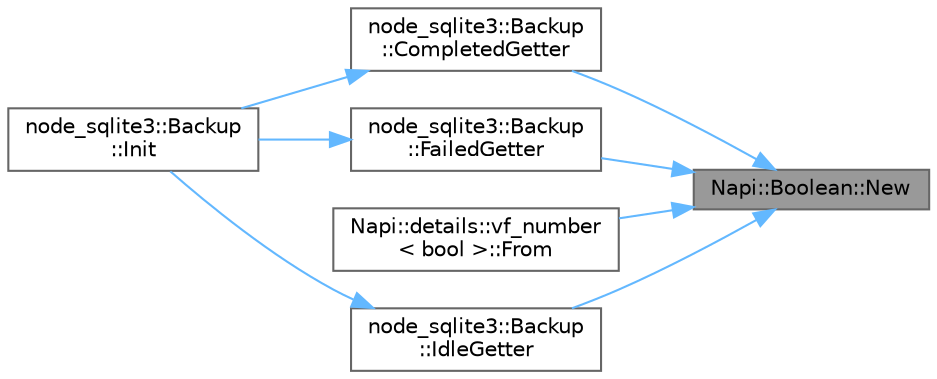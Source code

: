 digraph "Napi::Boolean::New"
{
 // LATEX_PDF_SIZE
  bgcolor="transparent";
  edge [fontname=Helvetica,fontsize=10,labelfontname=Helvetica,labelfontsize=10];
  node [fontname=Helvetica,fontsize=10,shape=box,height=0.2,width=0.4];
  rankdir="RL";
  Node1 [id="Node000001",label="Napi::Boolean::New",height=0.2,width=0.4,color="gray40", fillcolor="grey60", style="filled", fontcolor="black",tooltip=" "];
  Node1 -> Node2 [id="edge1_Node000001_Node000002",dir="back",color="steelblue1",style="solid",tooltip=" "];
  Node2 [id="Node000002",label="node_sqlite3::Backup\l::CompletedGetter",height=0.2,width=0.4,color="grey40", fillcolor="white", style="filled",URL="$classnode__sqlite3_1_1_backup.html#a77737db524c7fa31b35e430f0dec0634",tooltip=" "];
  Node2 -> Node3 [id="edge2_Node000002_Node000003",dir="back",color="steelblue1",style="solid",tooltip=" "];
  Node3 [id="Node000003",label="node_sqlite3::Backup\l::Init",height=0.2,width=0.4,color="grey40", fillcolor="white", style="filled",URL="$classnode__sqlite3_1_1_backup.html#ae511b656411586039109b41428e3b4f1",tooltip=" "];
  Node1 -> Node4 [id="edge3_Node000001_Node000004",dir="back",color="steelblue1",style="solid",tooltip=" "];
  Node4 [id="Node000004",label="node_sqlite3::Backup\l::FailedGetter",height=0.2,width=0.4,color="grey40", fillcolor="white", style="filled",URL="$classnode__sqlite3_1_1_backup.html#a5489a98ba1697a5820516b646bb6780e",tooltip=" "];
  Node4 -> Node3 [id="edge4_Node000004_Node000003",dir="back",color="steelblue1",style="solid",tooltip=" "];
  Node1 -> Node5 [id="edge5_Node000001_Node000005",dir="back",color="steelblue1",style="solid",tooltip=" "];
  Node5 [id="Node000005",label="Napi::details::vf_number\l\< bool \>::From",height=0.2,width=0.4,color="grey40", fillcolor="white", style="filled",URL="$struct_napi_1_1details_1_1vf__number_3_01bool_01_4.html#acdb7b84b72a852f86be424e25d2fb03e",tooltip=" "];
  Node1 -> Node6 [id="edge6_Node000001_Node000006",dir="back",color="steelblue1",style="solid",tooltip=" "];
  Node6 [id="Node000006",label="node_sqlite3::Backup\l::IdleGetter",height=0.2,width=0.4,color="grey40", fillcolor="white", style="filled",URL="$classnode__sqlite3_1_1_backup.html#a854ce46290a9fa9a42762822642473a4",tooltip=" "];
  Node6 -> Node3 [id="edge7_Node000006_Node000003",dir="back",color="steelblue1",style="solid",tooltip=" "];
}
